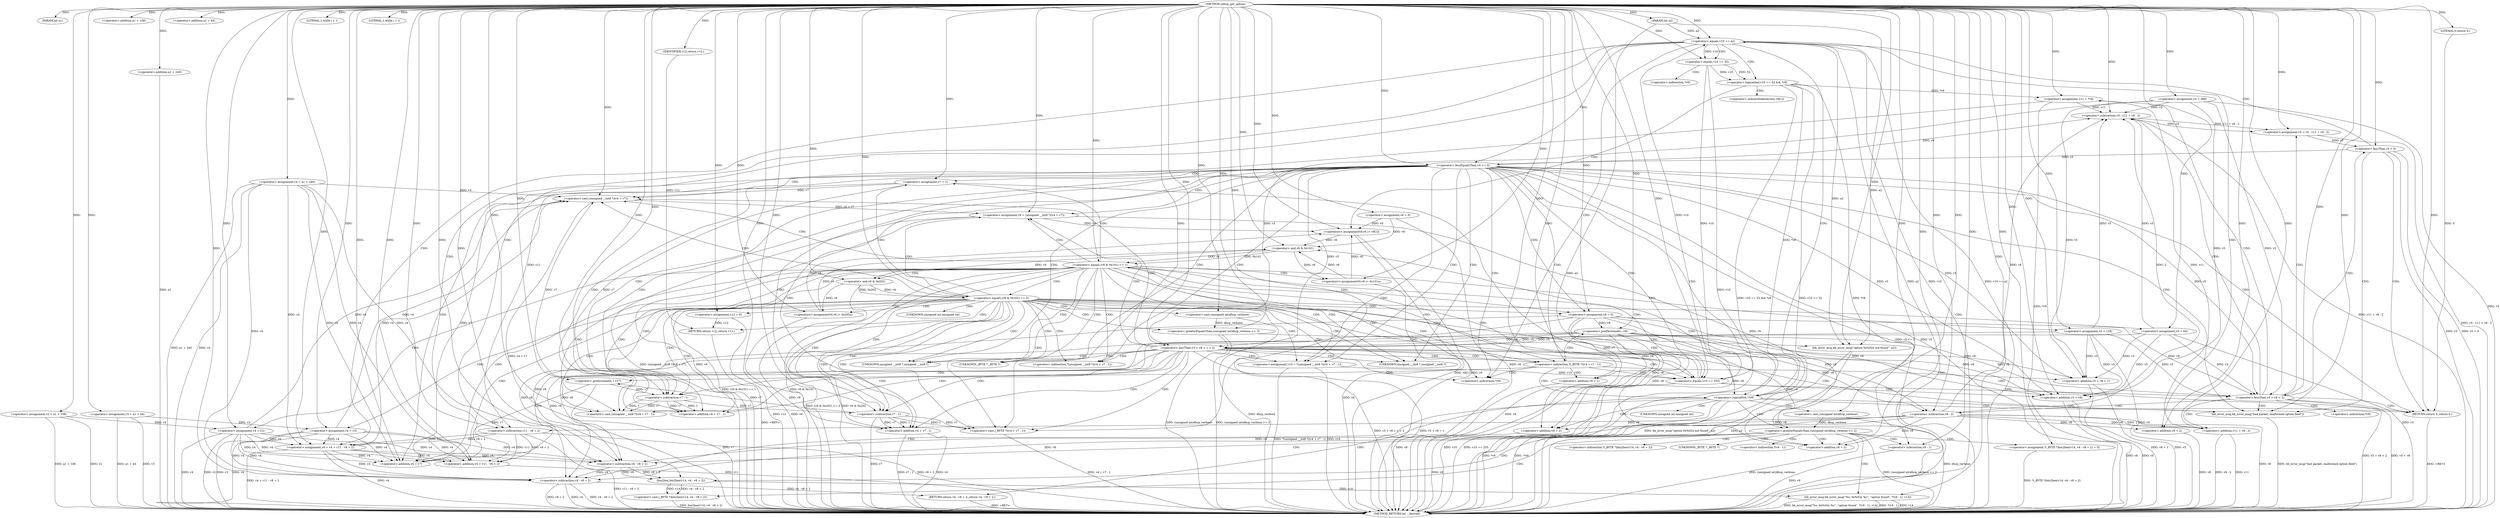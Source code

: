 digraph udhcp_get_option {  
"1000113" [label = "(METHOD,udhcp_get_option)" ]
"1000354" [label = "(METHOD_RETURN,int __fastcall)" ]
"1000114" [label = "(PARAM,int a1)" ]
"1000115" [label = "(PARAM,int a2)" ]
"1000129" [label = "(<operator>.assignment,v2 = a1 + 108)" ]
"1000131" [label = "(<operator>.addition,a1 + 108)" ]
"1000134" [label = "(<operator>.assignment,v3 = a1 + 44)" ]
"1000136" [label = "(<operator>.addition,a1 + 44)" ]
"1000139" [label = "(<operator>.assignment,v4 = a1 + 240)" ]
"1000141" [label = "(<operator>.addition,a1 + 240)" ]
"1000144" [label = "(<operator>.assignment,v5 = 388)" ]
"1000147" [label = "(<operator>.assignment,v6 = 0)" ]
"1000151" [label = "(LITERAL,1,while ( 1 ))" ]
"1000153" [label = "(<operator>.assignment,v7 = 1)" ]
"1000156" [label = "(<operator>.assignment,v8 = 0)" ]
"1000160" [label = "(LITERAL,1,while ( 1 ))" ]
"1000162" [label = "(<operator>.assignment,v9 = (unsigned __int8 *)(v4 + v7))" ]
"1000164" [label = "(<operator>.cast,(unsigned __int8 *)(v4 + v7))" ]
"1000166" [label = "(<operator>.addition,v4 + v7)" ]
"1000169" [label = "(<operator>.assignment,v10 = *(unsigned __int8 *)(v4 + v7 - 1))" ]
"1000172" [label = "(<operator>.cast,(unsigned __int8 *)(v4 + v7 - 1))" ]
"1000174" [label = "(<operator>.addition,v4 + v7 - 1)" ]
"1000176" [label = "(<operator>.subtraction,v7 - 1)" ]
"1000181" [label = "(<operator>.cast,(_BYTE *)(v4 + v7 - 1))" ]
"1000183" [label = "(<operator>.addition,v4 + v7 - 1)" ]
"1000185" [label = "(<operator>.subtraction,v7 - 1)" ]
"1000189" [label = "(<operator>.preDecrement,--v8)" ]
"1000191" [label = "(<operator>.preIncrement,++v7)" ]
"1000194" [label = "(<operator>.lessThan,v5 + v8 + 1 < 2)" ]
"1000195" [label = "(<operator>.addition,v5 + v8 + 1)" ]
"1000197" [label = "(<operator>.addition,v8 + 1)" ]
"1000203" [label = "(<operator>.equals,v10 == 255)" ]
"1000208" [label = "(<operator>.equals,(v6 & 0x101) == 1)" ]
"1000209" [label = "(<operator>.and,v6 & 0x101)" ]
"1000214" [label = "(<operators>.assignmentOr,v6 |= 0x101u)" ]
"1000217" [label = "(<operator>.assignment,v5 = 128)" ]
"1000220" [label = "(<operator>.assignment,v4 = v2)" ]
"1000225" [label = "(<operator>.equals,(v6 & 0x202) == 2)" ]
"1000226" [label = "(<operator>.and,v6 & 0x202)" ]
"1000231" [label = "(<operators>.assignmentOr,v6 |= 0x202u)" ]
"1000234" [label = "(<operator>.assignment,v5 = 64)" ]
"1000237" [label = "(<operator>.assignment,v4 = v3)" ]
"1000241" [label = "(<operator>.assignment,v12 = 0)" ]
"1000245" [label = "(<operator>.greaterEqualsThan,(unsigned int)dhcp_verbose >= 3)" ]
"1000246" [label = "(<operator>.cast,(unsigned int)dhcp_verbose)" ]
"1000250" [label = "(bb_error_msg,bb_error_msg(\"option 0x%02x not found\", a2))" ]
"1000253" [label = "(RETURN,return v12;,return v12;)" ]
"1000254" [label = "(IDENTIFIER,v12,return v12;)" ]
"1000256" [label = "(<operator>.lessThan,v5 + v8 < 2)" ]
"1000257" [label = "(<operator>.addition,v5 + v8)" ]
"1000262" [label = "(<operator>.assignment,v11 = *v9)" ]
"1000266" [label = "(<operator>.assignment,v5 = v5 - v11 + v8 - 2)" ]
"1000268" [label = "(<operator>.subtraction,v5 - v11 + v8 - 2)" ]
"1000270" [label = "(<operator>.addition,v11 + v8 - 2)" ]
"1000272" [label = "(<operator>.subtraction,v8 - 2)" ]
"1000276" [label = "(<operator>.lessThan,v5 < 0)" ]
"1000281" [label = "(<operator>.equals,v10 == a2)" ]
"1000286" [label = "(<operator>.logicalAnd,v10 == 52 && *v9)" ]
"1000287" [label = "(<operator>.equals,v10 == 52)" ]
"1000292" [label = "(<operators>.assignmentOr,v6 |= v9[1])" ]
"1000297" [label = "(<operator>.assignment,v4 = v4 + v11 - v8 + 2)" ]
"1000299" [label = "(<operator>.addition,v4 + v11 - v8 + 2)" ]
"1000301" [label = "(<operator>.subtraction,v11 - v8 + 2)" ]
"1000303" [label = "(<operator>.addition,v8 + 2)" ]
"1000307" [label = "(<operator>.lessEqualsThan,v5 <= 0)" ]
"1000312" [label = "(<operator>.logicalNot,!*v9)" ]
"1000317" [label = "(bb_error_msg,bb_error_msg(\"bad packet, malformed option field\"))" ]
"1000319" [label = "(RETURN,return 0;,return 0;)" ]
"1000320" [label = "(LITERAL,0,return 0;)" ]
"1000322" [label = "(<operator>.greaterEqualsThan,(unsigned int)dhcp_verbose >= 2)" ]
"1000323" [label = "(<operator>.cast,(unsigned int)dhcp_verbose)" ]
"1000328" [label = "(<operator>.assignment,*(_BYTE *)bin2hex(v14, v4 - v8 + 2) = 0)" ]
"1000330" [label = "(<operator>.cast,(_BYTE *)bin2hex(v14, v4 - v8 + 2))" ]
"1000332" [label = "(bin2hex,bin2hex(v14, v4 - v8 + 2))" ]
"1000334" [label = "(<operator>.subtraction,v4 - v8 + 2)" ]
"1000336" [label = "(<operator>.addition,v8 + 2)" ]
"1000340" [label = "(bb_error_msg,bb_error_msg(\"%s: 0x%02x %s\", \"option found\", *(v9 - 1), v14))" ]
"1000344" [label = "(<operator>.subtraction,v9 - 1)" ]
"1000348" [label = "(RETURN,return v4 - v8 + 2;,return v4 - v8 + 2;)" ]
"1000349" [label = "(<operator>.subtraction,v4 - v8 + 2)" ]
"1000351" [label = "(<operator>.addition,v8 + 2)" ]
"1000165" [label = "(UNKNOWN,unsigned __int8 *,unsigned __int8 *)" ]
"1000171" [label = "(<operator>.indirection,*(unsigned __int8 *)(v4 + v7 - 1))" ]
"1000173" [label = "(UNKNOWN,unsigned __int8 *,unsigned __int8 *)" ]
"1000180" [label = "(<operator>.indirection,*(_BYTE *)(v4 + v7 - 1))" ]
"1000182" [label = "(UNKNOWN,_BYTE *,_BYTE *)" ]
"1000247" [label = "(UNKNOWN,unsigned int,unsigned int)" ]
"1000264" [label = "(<operator>.indirection,*v9)" ]
"1000290" [label = "(<operator>.indirection,*v9)" ]
"1000294" [label = "(<operator>.indirectIndexAccess,v9[1])" ]
"1000313" [label = "(<operator>.indirection,*v9)" ]
"1000324" [label = "(UNKNOWN,unsigned int,unsigned int)" ]
"1000329" [label = "(<operator>.indirection,*(_BYTE *)bin2hex(v14, v4 - v8 + 2))" ]
"1000331" [label = "(UNKNOWN,_BYTE *,_BYTE *)" ]
"1000343" [label = "(<operator>.indirection,*(v9 - 1))" ]
  "1000319" -> "1000354"  [ label = "DDG: <RET>"] 
  "1000253" -> "1000354"  [ label = "DDG: <RET>"] 
  "1000348" -> "1000354"  [ label = "DDG: <RET>"] 
  "1000129" -> "1000354"  [ label = "DDG: a1 + 108"] 
  "1000292" -> "1000354"  [ label = "DDG: v9[1]"] 
  "1000162" -> "1000354"  [ label = "DDG: (unsigned __int8 *)(v4 + v7)"] 
  "1000134" -> "1000354"  [ label = "DDG: a1 + 44"] 
  "1000217" -> "1000354"  [ label = "DDG: v5"] 
  "1000194" -> "1000354"  [ label = "DDG: v5 + v8 + 1 < 2"] 
  "1000307" -> "1000354"  [ label = "DDG: v5 <= 0"] 
  "1000322" -> "1000354"  [ label = "DDG: (unsigned int)dhcp_verbose >= 2"] 
  "1000203" -> "1000354"  [ label = "DDG: v10 == 255"] 
  "1000162" -> "1000354"  [ label = "DDG: v9"] 
  "1000351" -> "1000354"  [ label = "DDG: v8"] 
  "1000323" -> "1000354"  [ label = "DDG: dhcp_verbose"] 
  "1000237" -> "1000354"  [ label = "DDG: v3"] 
  "1000164" -> "1000354"  [ label = "DDG: v4 + v7"] 
  "1000257" -> "1000354"  [ label = "DDG: v8"] 
  "1000307" -> "1000354"  [ label = "DDG: v5"] 
  "1000141" -> "1000354"  [ label = "DDG: a1"] 
  "1000183" -> "1000354"  [ label = "DDG: v4"] 
  "1000349" -> "1000354"  [ label = "DDG: v8 + 2"] 
  "1000257" -> "1000354"  [ label = "DDG: v5"] 
  "1000322" -> "1000354"  [ label = "DDG: (unsigned int)dhcp_verbose"] 
  "1000245" -> "1000354"  [ label = "DDG: (unsigned int)dhcp_verbose"] 
  "1000156" -> "1000354"  [ label = "DDG: v8"] 
  "1000312" -> "1000354"  [ label = "DDG: *v9"] 
  "1000286" -> "1000354"  [ label = "DDG: *v9"] 
  "1000220" -> "1000354"  [ label = "DDG: v4"] 
  "1000256" -> "1000354"  [ label = "DDG: v5 + v8 < 2"] 
  "1000297" -> "1000354"  [ label = "DDG: v4"] 
  "1000129" -> "1000354"  [ label = "DDG: v2"] 
  "1000270" -> "1000354"  [ label = "DDG: v8 - 2"] 
  "1000281" -> "1000354"  [ label = "DDG: a2"] 
  "1000299" -> "1000354"  [ label = "DDG: v11 - v8 + 2"] 
  "1000268" -> "1000354"  [ label = "DDG: v11 + v8 - 2"] 
  "1000225" -> "1000354"  [ label = "DDG: v6 & 0x202"] 
  "1000301" -> "1000354"  [ label = "DDG: v11"] 
  "1000250" -> "1000354"  [ label = "DDG: bb_error_msg(\"option 0x%02x not found\", a2)"] 
  "1000266" -> "1000354"  [ label = "DDG: v5 - v11 + v8 - 2"] 
  "1000181" -> "1000354"  [ label = "DDG: v4 + v7 - 1"] 
  "1000226" -> "1000354"  [ label = "DDG: v6"] 
  "1000344" -> "1000354"  [ label = "DDG: v9"] 
  "1000203" -> "1000354"  [ label = "DDG: v10"] 
  "1000147" -> "1000354"  [ label = "DDG: v6"] 
  "1000281" -> "1000354"  [ label = "DDG: v10"] 
  "1000214" -> "1000354"  [ label = "DDG: v6"] 
  "1000276" -> "1000354"  [ label = "DDG: v5"] 
  "1000115" -> "1000354"  [ label = "DDG: a2"] 
  "1000270" -> "1000354"  [ label = "DDG: v11"] 
  "1000303" -> "1000354"  [ label = "DDG: v8"] 
  "1000349" -> "1000354"  [ label = "DDG: v4"] 
  "1000292" -> "1000354"  [ label = "DDG: v6"] 
  "1000287" -> "1000354"  [ label = "DDG: v10"] 
  "1000231" -> "1000354"  [ label = "DDG: v6"] 
  "1000183" -> "1000354"  [ label = "DDG: v7 - 1"] 
  "1000220" -> "1000354"  [ label = "DDG: v2"] 
  "1000246" -> "1000354"  [ label = "DDG: dhcp_verbose"] 
  "1000340" -> "1000354"  [ label = "DDG: *(v9 - 1)"] 
  "1000169" -> "1000354"  [ label = "DDG: v10"] 
  "1000286" -> "1000354"  [ label = "DDG: v10 == 52 && *v9"] 
  "1000301" -> "1000354"  [ label = "DDG: v8 + 2"] 
  "1000250" -> "1000354"  [ label = "DDG: a2"] 
  "1000225" -> "1000354"  [ label = "DDG: (v6 & 0x202) == 2"] 
  "1000286" -> "1000354"  [ label = "DDG: v10 == 52"] 
  "1000197" -> "1000354"  [ label = "DDG: v8"] 
  "1000317" -> "1000354"  [ label = "DDG: bb_error_msg(\"bad packet, malformed option field\")"] 
  "1000330" -> "1000354"  [ label = "DDG: bin2hex(v14, v4 - v8 + 2)"] 
  "1000349" -> "1000354"  [ label = "DDG: v4 - v8 + 2"] 
  "1000208" -> "1000354"  [ label = "DDG: v6 & 0x101"] 
  "1000208" -> "1000354"  [ label = "DDG: (v6 & 0x101) == 1"] 
  "1000256" -> "1000354"  [ label = "DDG: v5 + v8"] 
  "1000169" -> "1000354"  [ label = "DDG: *(unsigned __int8 *)(v4 + v7 - 1)"] 
  "1000281" -> "1000354"  [ label = "DDG: v10 == a2"] 
  "1000134" -> "1000354"  [ label = "DDG: v3"] 
  "1000139" -> "1000354"  [ label = "DDG: a1 + 240"] 
  "1000191" -> "1000354"  [ label = "DDG: v7"] 
  "1000328" -> "1000354"  [ label = "DDG: *(_BYTE *)bin2hex(v14, v4 - v8 + 2)"] 
  "1000272" -> "1000354"  [ label = "DDG: v8"] 
  "1000241" -> "1000354"  [ label = "DDG: v12"] 
  "1000195" -> "1000354"  [ label = "DDG: v5"] 
  "1000297" -> "1000354"  [ label = "DDG: v4 + v11 - v8 + 2"] 
  "1000340" -> "1000354"  [ label = "DDG: v14"] 
  "1000139" -> "1000354"  [ label = "DDG: v4"] 
  "1000262" -> "1000354"  [ label = "DDG: *v9"] 
  "1000144" -> "1000354"  [ label = "DDG: v5"] 
  "1000237" -> "1000354"  [ label = "DDG: v4"] 
  "1000340" -> "1000354"  [ label = "DDG: bb_error_msg(\"%s: 0x%02x %s\", \"option found\", *(v9 - 1), v14)"] 
  "1000194" -> "1000354"  [ label = "DDG: v5 + v8 + 1"] 
  "1000276" -> "1000354"  [ label = "DDG: v5 < 0"] 
  "1000195" -> "1000354"  [ label = "DDG: v8 + 1"] 
  "1000153" -> "1000354"  [ label = "DDG: v7"] 
  "1000245" -> "1000354"  [ label = "DDG: (unsigned int)dhcp_verbose >= 3"] 
  "1000312" -> "1000354"  [ label = "DDG: !*v9"] 
  "1000234" -> "1000354"  [ label = "DDG: v5"] 
  "1000185" -> "1000354"  [ label = "DDG: v7"] 
  "1000113" -> "1000114"  [ label = "DDG: "] 
  "1000113" -> "1000115"  [ label = "DDG: "] 
  "1000113" -> "1000129"  [ label = "DDG: "] 
  "1000113" -> "1000131"  [ label = "DDG: "] 
  "1000113" -> "1000134"  [ label = "DDG: "] 
  "1000113" -> "1000136"  [ label = "DDG: "] 
  "1000113" -> "1000139"  [ label = "DDG: "] 
  "1000113" -> "1000141"  [ label = "DDG: "] 
  "1000113" -> "1000144"  [ label = "DDG: "] 
  "1000113" -> "1000147"  [ label = "DDG: "] 
  "1000113" -> "1000151"  [ label = "DDG: "] 
  "1000113" -> "1000153"  [ label = "DDG: "] 
  "1000113" -> "1000156"  [ label = "DDG: "] 
  "1000113" -> "1000160"  [ label = "DDG: "] 
  "1000164" -> "1000162"  [ label = "DDG: v4 + v7"] 
  "1000113" -> "1000162"  [ label = "DDG: "] 
  "1000220" -> "1000164"  [ label = "DDG: v4"] 
  "1000297" -> "1000164"  [ label = "DDG: v4"] 
  "1000139" -> "1000164"  [ label = "DDG: v4"] 
  "1000237" -> "1000164"  [ label = "DDG: v4"] 
  "1000113" -> "1000164"  [ label = "DDG: "] 
  "1000191" -> "1000164"  [ label = "DDG: v7"] 
  "1000153" -> "1000164"  [ label = "DDG: v7"] 
  "1000220" -> "1000166"  [ label = "DDG: v4"] 
  "1000297" -> "1000166"  [ label = "DDG: v4"] 
  "1000139" -> "1000166"  [ label = "DDG: v4"] 
  "1000237" -> "1000166"  [ label = "DDG: v4"] 
  "1000113" -> "1000166"  [ label = "DDG: "] 
  "1000191" -> "1000166"  [ label = "DDG: v7"] 
  "1000153" -> "1000166"  [ label = "DDG: v7"] 
  "1000113" -> "1000169"  [ label = "DDG: "] 
  "1000113" -> "1000172"  [ label = "DDG: "] 
  "1000176" -> "1000172"  [ label = "DDG: v7"] 
  "1000176" -> "1000172"  [ label = "DDG: 1"] 
  "1000113" -> "1000174"  [ label = "DDG: "] 
  "1000176" -> "1000174"  [ label = "DDG: v7"] 
  "1000176" -> "1000174"  [ label = "DDG: 1"] 
  "1000113" -> "1000176"  [ label = "DDG: "] 
  "1000191" -> "1000176"  [ label = "DDG: v7"] 
  "1000153" -> "1000176"  [ label = "DDG: v7"] 
  "1000113" -> "1000181"  [ label = "DDG: "] 
  "1000185" -> "1000181"  [ label = "DDG: v7"] 
  "1000185" -> "1000181"  [ label = "DDG: 1"] 
  "1000113" -> "1000183"  [ label = "DDG: "] 
  "1000185" -> "1000183"  [ label = "DDG: v7"] 
  "1000185" -> "1000183"  [ label = "DDG: 1"] 
  "1000176" -> "1000185"  [ label = "DDG: v7"] 
  "1000113" -> "1000185"  [ label = "DDG: "] 
  "1000156" -> "1000189"  [ label = "DDG: v8"] 
  "1000113" -> "1000189"  [ label = "DDG: "] 
  "1000185" -> "1000191"  [ label = "DDG: v7"] 
  "1000113" -> "1000191"  [ label = "DDG: "] 
  "1000217" -> "1000194"  [ label = "DDG: v5"] 
  "1000307" -> "1000194"  [ label = "DDG: v5"] 
  "1000144" -> "1000194"  [ label = "DDG: v5"] 
  "1000234" -> "1000194"  [ label = "DDG: v5"] 
  "1000113" -> "1000194"  [ label = "DDG: "] 
  "1000189" -> "1000194"  [ label = "DDG: v8"] 
  "1000217" -> "1000195"  [ label = "DDG: v5"] 
  "1000307" -> "1000195"  [ label = "DDG: v5"] 
  "1000144" -> "1000195"  [ label = "DDG: v5"] 
  "1000234" -> "1000195"  [ label = "DDG: v5"] 
  "1000113" -> "1000195"  [ label = "DDG: "] 
  "1000189" -> "1000195"  [ label = "DDG: v8"] 
  "1000189" -> "1000197"  [ label = "DDG: v8"] 
  "1000113" -> "1000197"  [ label = "DDG: "] 
  "1000287" -> "1000203"  [ label = "DDG: v10"] 
  "1000169" -> "1000203"  [ label = "DDG: v10"] 
  "1000113" -> "1000203"  [ label = "DDG: "] 
  "1000209" -> "1000208"  [ label = "DDG: v6"] 
  "1000209" -> "1000208"  [ label = "DDG: 0x101"] 
  "1000147" -> "1000209"  [ label = "DDG: v6"] 
  "1000214" -> "1000209"  [ label = "DDG: v6"] 
  "1000292" -> "1000209"  [ label = "DDG: v6"] 
  "1000231" -> "1000209"  [ label = "DDG: v6"] 
  "1000113" -> "1000209"  [ label = "DDG: "] 
  "1000113" -> "1000208"  [ label = "DDG: "] 
  "1000113" -> "1000214"  [ label = "DDG: "] 
  "1000209" -> "1000214"  [ label = "DDG: v6"] 
  "1000113" -> "1000217"  [ label = "DDG: "] 
  "1000129" -> "1000220"  [ label = "DDG: v2"] 
  "1000113" -> "1000220"  [ label = "DDG: "] 
  "1000226" -> "1000225"  [ label = "DDG: v6"] 
  "1000226" -> "1000225"  [ label = "DDG: 0x202"] 
  "1000209" -> "1000226"  [ label = "DDG: v6"] 
  "1000113" -> "1000226"  [ label = "DDG: "] 
  "1000113" -> "1000225"  [ label = "DDG: "] 
  "1000113" -> "1000231"  [ label = "DDG: "] 
  "1000226" -> "1000231"  [ label = "DDG: v6"] 
  "1000113" -> "1000234"  [ label = "DDG: "] 
  "1000134" -> "1000237"  [ label = "DDG: v3"] 
  "1000113" -> "1000237"  [ label = "DDG: "] 
  "1000113" -> "1000241"  [ label = "DDG: "] 
  "1000246" -> "1000245"  [ label = "DDG: dhcp_verbose"] 
  "1000113" -> "1000246"  [ label = "DDG: "] 
  "1000113" -> "1000245"  [ label = "DDG: "] 
  "1000113" -> "1000250"  [ label = "DDG: "] 
  "1000281" -> "1000250"  [ label = "DDG: a2"] 
  "1000115" -> "1000250"  [ label = "DDG: a2"] 
  "1000254" -> "1000253"  [ label = "DDG: v12"] 
  "1000241" -> "1000253"  [ label = "DDG: v12"] 
  "1000113" -> "1000254"  [ label = "DDG: "] 
  "1000217" -> "1000256"  [ label = "DDG: v5"] 
  "1000307" -> "1000256"  [ label = "DDG: v5"] 
  "1000144" -> "1000256"  [ label = "DDG: v5"] 
  "1000234" -> "1000256"  [ label = "DDG: v5"] 
  "1000113" -> "1000256"  [ label = "DDG: "] 
  "1000156" -> "1000256"  [ label = "DDG: v8"] 
  "1000189" -> "1000256"  [ label = "DDG: v8"] 
  "1000217" -> "1000257"  [ label = "DDG: v5"] 
  "1000307" -> "1000257"  [ label = "DDG: v5"] 
  "1000144" -> "1000257"  [ label = "DDG: v5"] 
  "1000234" -> "1000257"  [ label = "DDG: v5"] 
  "1000113" -> "1000257"  [ label = "DDG: "] 
  "1000156" -> "1000257"  [ label = "DDG: v8"] 
  "1000189" -> "1000257"  [ label = "DDG: v8"] 
  "1000286" -> "1000262"  [ label = "DDG: *v9"] 
  "1000113" -> "1000262"  [ label = "DDG: "] 
  "1000268" -> "1000266"  [ label = "DDG: v5"] 
  "1000268" -> "1000266"  [ label = "DDG: v11 + v8 - 2"] 
  "1000113" -> "1000266"  [ label = "DDG: "] 
  "1000113" -> "1000268"  [ label = "DDG: "] 
  "1000217" -> "1000268"  [ label = "DDG: v5"] 
  "1000307" -> "1000268"  [ label = "DDG: v5"] 
  "1000144" -> "1000268"  [ label = "DDG: v5"] 
  "1000234" -> "1000268"  [ label = "DDG: v5"] 
  "1000262" -> "1000268"  [ label = "DDG: v11"] 
  "1000272" -> "1000268"  [ label = "DDG: v8"] 
  "1000272" -> "1000268"  [ label = "DDG: 2"] 
  "1000262" -> "1000270"  [ label = "DDG: v11"] 
  "1000113" -> "1000270"  [ label = "DDG: "] 
  "1000272" -> "1000270"  [ label = "DDG: v8"] 
  "1000272" -> "1000270"  [ label = "DDG: 2"] 
  "1000113" -> "1000272"  [ label = "DDG: "] 
  "1000156" -> "1000272"  [ label = "DDG: v8"] 
  "1000189" -> "1000272"  [ label = "DDG: v8"] 
  "1000266" -> "1000276"  [ label = "DDG: v5"] 
  "1000113" -> "1000276"  [ label = "DDG: "] 
  "1000203" -> "1000281"  [ label = "DDG: v10"] 
  "1000113" -> "1000281"  [ label = "DDG: "] 
  "1000115" -> "1000281"  [ label = "DDG: a2"] 
  "1000287" -> "1000286"  [ label = "DDG: v10"] 
  "1000287" -> "1000286"  [ label = "DDG: 52"] 
  "1000281" -> "1000287"  [ label = "DDG: v10"] 
  "1000113" -> "1000287"  [ label = "DDG: "] 
  "1000162" -> "1000292"  [ label = "DDG: v9"] 
  "1000147" -> "1000292"  [ label = "DDG: v6"] 
  "1000214" -> "1000292"  [ label = "DDG: v6"] 
  "1000231" -> "1000292"  [ label = "DDG: v6"] 
  "1000113" -> "1000292"  [ label = "DDG: "] 
  "1000220" -> "1000297"  [ label = "DDG: v4"] 
  "1000139" -> "1000297"  [ label = "DDG: v4"] 
  "1000237" -> "1000297"  [ label = "DDG: v4"] 
  "1000113" -> "1000297"  [ label = "DDG: "] 
  "1000301" -> "1000297"  [ label = "DDG: v11"] 
  "1000301" -> "1000297"  [ label = "DDG: v8 + 2"] 
  "1000220" -> "1000299"  [ label = "DDG: v4"] 
  "1000297" -> "1000299"  [ label = "DDG: v4"] 
  "1000139" -> "1000299"  [ label = "DDG: v4"] 
  "1000237" -> "1000299"  [ label = "DDG: v4"] 
  "1000113" -> "1000299"  [ label = "DDG: "] 
  "1000301" -> "1000299"  [ label = "DDG: v11"] 
  "1000301" -> "1000299"  [ label = "DDG: v8 + 2"] 
  "1000113" -> "1000301"  [ label = "DDG: "] 
  "1000262" -> "1000301"  [ label = "DDG: v11"] 
  "1000272" -> "1000301"  [ label = "DDG: v8"] 
  "1000272" -> "1000303"  [ label = "DDG: v8"] 
  "1000113" -> "1000303"  [ label = "DDG: "] 
  "1000276" -> "1000307"  [ label = "DDG: v5"] 
  "1000113" -> "1000307"  [ label = "DDG: "] 
  "1000286" -> "1000312"  [ label = "DDG: *v9"] 
  "1000113" -> "1000317"  [ label = "DDG: "] 
  "1000320" -> "1000319"  [ label = "DDG: 0"] 
  "1000113" -> "1000319"  [ label = "DDG: "] 
  "1000113" -> "1000320"  [ label = "DDG: "] 
  "1000323" -> "1000322"  [ label = "DDG: dhcp_verbose"] 
  "1000113" -> "1000323"  [ label = "DDG: "] 
  "1000113" -> "1000322"  [ label = "DDG: "] 
  "1000113" -> "1000328"  [ label = "DDG: "] 
  "1000332" -> "1000330"  [ label = "DDG: v14"] 
  "1000332" -> "1000330"  [ label = "DDG: v4 - v8 + 2"] 
  "1000113" -> "1000332"  [ label = "DDG: "] 
  "1000334" -> "1000332"  [ label = "DDG: v4"] 
  "1000334" -> "1000332"  [ label = "DDG: v8 + 2"] 
  "1000220" -> "1000334"  [ label = "DDG: v4"] 
  "1000297" -> "1000334"  [ label = "DDG: v4"] 
  "1000139" -> "1000334"  [ label = "DDG: v4"] 
  "1000237" -> "1000334"  [ label = "DDG: v4"] 
  "1000113" -> "1000334"  [ label = "DDG: "] 
  "1000156" -> "1000334"  [ label = "DDG: v8"] 
  "1000272" -> "1000334"  [ label = "DDG: v8"] 
  "1000189" -> "1000334"  [ label = "DDG: v8"] 
  "1000156" -> "1000336"  [ label = "DDG: v8"] 
  "1000272" -> "1000336"  [ label = "DDG: v8"] 
  "1000113" -> "1000336"  [ label = "DDG: "] 
  "1000189" -> "1000336"  [ label = "DDG: v8"] 
  "1000113" -> "1000340"  [ label = "DDG: "] 
  "1000162" -> "1000344"  [ label = "DDG: v9"] 
  "1000113" -> "1000344"  [ label = "DDG: "] 
  "1000332" -> "1000340"  [ label = "DDG: v14"] 
  "1000349" -> "1000348"  [ label = "DDG: v4 - v8 + 2"] 
  "1000334" -> "1000349"  [ label = "DDG: v4"] 
  "1000220" -> "1000349"  [ label = "DDG: v4"] 
  "1000297" -> "1000349"  [ label = "DDG: v4"] 
  "1000139" -> "1000349"  [ label = "DDG: v4"] 
  "1000237" -> "1000349"  [ label = "DDG: v4"] 
  "1000113" -> "1000349"  [ label = "DDG: "] 
  "1000156" -> "1000349"  [ label = "DDG: v8"] 
  "1000272" -> "1000349"  [ label = "DDG: v8"] 
  "1000189" -> "1000349"  [ label = "DDG: v8"] 
  "1000156" -> "1000351"  [ label = "DDG: v8"] 
  "1000272" -> "1000351"  [ label = "DDG: v8"] 
  "1000113" -> "1000351"  [ label = "DDG: "] 
  "1000189" -> "1000351"  [ label = "DDG: v8"] 
  "1000180" -> "1000191"  [ label = "CDG: "] 
  "1000180" -> "1000189"  [ label = "CDG: "] 
  "1000180" -> "1000197"  [ label = "CDG: "] 
  "1000180" -> "1000195"  [ label = "CDG: "] 
  "1000180" -> "1000194"  [ label = "CDG: "] 
  "1000180" -> "1000203"  [ label = "CDG: "] 
  "1000180" -> "1000313"  [ label = "CDG: "] 
  "1000180" -> "1000312"  [ label = "CDG: "] 
  "1000194" -> "1000319"  [ label = "CDG: "] 
  "1000194" -> "1000317"  [ label = "CDG: "] 
  "1000194" -> "1000176"  [ label = "CDG: "] 
  "1000194" -> "1000174"  [ label = "CDG: "] 
  "1000194" -> "1000173"  [ label = "CDG: "] 
  "1000194" -> "1000172"  [ label = "CDG: "] 
  "1000194" -> "1000171"  [ label = "CDG: "] 
  "1000194" -> "1000169"  [ label = "CDG: "] 
  "1000194" -> "1000166"  [ label = "CDG: "] 
  "1000194" -> "1000165"  [ label = "CDG: "] 
  "1000194" -> "1000164"  [ label = "CDG: "] 
  "1000194" -> "1000162"  [ label = "CDG: "] 
  "1000194" -> "1000185"  [ label = "CDG: "] 
  "1000194" -> "1000183"  [ label = "CDG: "] 
  "1000194" -> "1000182"  [ label = "CDG: "] 
  "1000194" -> "1000181"  [ label = "CDG: "] 
  "1000194" -> "1000180"  [ label = "CDG: "] 
  "1000194" -> "1000203"  [ label = "CDG: "] 
  "1000203" -> "1000208"  [ label = "CDG: "] 
  "1000203" -> "1000209"  [ label = "CDG: "] 
  "1000203" -> "1000256"  [ label = "CDG: "] 
  "1000203" -> "1000257"  [ label = "CDG: "] 
  "1000208" -> "1000220"  [ label = "CDG: "] 
  "1000208" -> "1000217"  [ label = "CDG: "] 
  "1000208" -> "1000214"  [ label = "CDG: "] 
  "1000208" -> "1000226"  [ label = "CDG: "] 
  "1000208" -> "1000225"  [ label = "CDG: "] 
  "1000208" -> "1000313"  [ label = "CDG: "] 
  "1000208" -> "1000312"  [ label = "CDG: "] 
  "1000208" -> "1000156"  [ label = "CDG: "] 
  "1000208" -> "1000153"  [ label = "CDG: "] 
  "1000208" -> "1000176"  [ label = "CDG: "] 
  "1000208" -> "1000174"  [ label = "CDG: "] 
  "1000208" -> "1000173"  [ label = "CDG: "] 
  "1000208" -> "1000172"  [ label = "CDG: "] 
  "1000208" -> "1000171"  [ label = "CDG: "] 
  "1000208" -> "1000169"  [ label = "CDG: "] 
  "1000208" -> "1000166"  [ label = "CDG: "] 
  "1000208" -> "1000165"  [ label = "CDG: "] 
  "1000208" -> "1000164"  [ label = "CDG: "] 
  "1000208" -> "1000162"  [ label = "CDG: "] 
  "1000208" -> "1000185"  [ label = "CDG: "] 
  "1000208" -> "1000183"  [ label = "CDG: "] 
  "1000208" -> "1000182"  [ label = "CDG: "] 
  "1000208" -> "1000181"  [ label = "CDG: "] 
  "1000208" -> "1000180"  [ label = "CDG: "] 
  "1000208" -> "1000203"  [ label = "CDG: "] 
  "1000225" -> "1000237"  [ label = "CDG: "] 
  "1000225" -> "1000234"  [ label = "CDG: "] 
  "1000225" -> "1000231"  [ label = "CDG: "] 
  "1000225" -> "1000253"  [ label = "CDG: "] 
  "1000225" -> "1000247"  [ label = "CDG: "] 
  "1000225" -> "1000246"  [ label = "CDG: "] 
  "1000225" -> "1000245"  [ label = "CDG: "] 
  "1000225" -> "1000241"  [ label = "CDG: "] 
  "1000225" -> "1000313"  [ label = "CDG: "] 
  "1000225" -> "1000312"  [ label = "CDG: "] 
  "1000225" -> "1000156"  [ label = "CDG: "] 
  "1000225" -> "1000153"  [ label = "CDG: "] 
  "1000225" -> "1000176"  [ label = "CDG: "] 
  "1000225" -> "1000174"  [ label = "CDG: "] 
  "1000225" -> "1000173"  [ label = "CDG: "] 
  "1000225" -> "1000172"  [ label = "CDG: "] 
  "1000225" -> "1000171"  [ label = "CDG: "] 
  "1000225" -> "1000169"  [ label = "CDG: "] 
  "1000225" -> "1000166"  [ label = "CDG: "] 
  "1000225" -> "1000165"  [ label = "CDG: "] 
  "1000225" -> "1000164"  [ label = "CDG: "] 
  "1000225" -> "1000162"  [ label = "CDG: "] 
  "1000225" -> "1000185"  [ label = "CDG: "] 
  "1000225" -> "1000183"  [ label = "CDG: "] 
  "1000225" -> "1000182"  [ label = "CDG: "] 
  "1000225" -> "1000181"  [ label = "CDG: "] 
  "1000225" -> "1000180"  [ label = "CDG: "] 
  "1000225" -> "1000203"  [ label = "CDG: "] 
  "1000245" -> "1000250"  [ label = "CDG: "] 
  "1000256" -> "1000272"  [ label = "CDG: "] 
  "1000256" -> "1000270"  [ label = "CDG: "] 
  "1000256" -> "1000268"  [ label = "CDG: "] 
  "1000256" -> "1000266"  [ label = "CDG: "] 
  "1000256" -> "1000264"  [ label = "CDG: "] 
  "1000256" -> "1000262"  [ label = "CDG: "] 
  "1000256" -> "1000276"  [ label = "CDG: "] 
  "1000256" -> "1000319"  [ label = "CDG: "] 
  "1000256" -> "1000317"  [ label = "CDG: "] 
  "1000276" -> "1000281"  [ label = "CDG: "] 
  "1000276" -> "1000319"  [ label = "CDG: "] 
  "1000276" -> "1000317"  [ label = "CDG: "] 
  "1000281" -> "1000287"  [ label = "CDG: "] 
  "1000281" -> "1000286"  [ label = "CDG: "] 
  "1000281" -> "1000303"  [ label = "CDG: "] 
  "1000281" -> "1000301"  [ label = "CDG: "] 
  "1000281" -> "1000299"  [ label = "CDG: "] 
  "1000281" -> "1000297"  [ label = "CDG: "] 
  "1000281" -> "1000313"  [ label = "CDG: "] 
  "1000281" -> "1000312"  [ label = "CDG: "] 
  "1000281" -> "1000307"  [ label = "CDG: "] 
  "1000286" -> "1000294"  [ label = "CDG: "] 
  "1000286" -> "1000292"  [ label = "CDG: "] 
  "1000287" -> "1000290"  [ label = "CDG: "] 
  "1000307" -> "1000319"  [ label = "CDG: "] 
  "1000307" -> "1000317"  [ label = "CDG: "] 
  "1000307" -> "1000313"  [ label = "CDG: "] 
  "1000307" -> "1000312"  [ label = "CDG: "] 
  "1000307" -> "1000156"  [ label = "CDG: "] 
  "1000307" -> "1000153"  [ label = "CDG: "] 
  "1000307" -> "1000176"  [ label = "CDG: "] 
  "1000307" -> "1000174"  [ label = "CDG: "] 
  "1000307" -> "1000173"  [ label = "CDG: "] 
  "1000307" -> "1000172"  [ label = "CDG: "] 
  "1000307" -> "1000171"  [ label = "CDG: "] 
  "1000307" -> "1000169"  [ label = "CDG: "] 
  "1000307" -> "1000166"  [ label = "CDG: "] 
  "1000307" -> "1000165"  [ label = "CDG: "] 
  "1000307" -> "1000164"  [ label = "CDG: "] 
  "1000307" -> "1000162"  [ label = "CDG: "] 
  "1000307" -> "1000185"  [ label = "CDG: "] 
  "1000307" -> "1000183"  [ label = "CDG: "] 
  "1000307" -> "1000182"  [ label = "CDG: "] 
  "1000307" -> "1000181"  [ label = "CDG: "] 
  "1000307" -> "1000180"  [ label = "CDG: "] 
  "1000307" -> "1000203"  [ label = "CDG: "] 
  "1000312" -> "1000319"  [ label = "CDG: "] 
  "1000312" -> "1000317"  [ label = "CDG: "] 
  "1000312" -> "1000324"  [ label = "CDG: "] 
  "1000312" -> "1000323"  [ label = "CDG: "] 
  "1000312" -> "1000322"  [ label = "CDG: "] 
  "1000312" -> "1000351"  [ label = "CDG: "] 
  "1000312" -> "1000349"  [ label = "CDG: "] 
  "1000312" -> "1000348"  [ label = "CDG: "] 
  "1000322" -> "1000336"  [ label = "CDG: "] 
  "1000322" -> "1000334"  [ label = "CDG: "] 
  "1000322" -> "1000332"  [ label = "CDG: "] 
  "1000322" -> "1000331"  [ label = "CDG: "] 
  "1000322" -> "1000330"  [ label = "CDG: "] 
  "1000322" -> "1000329"  [ label = "CDG: "] 
  "1000322" -> "1000328"  [ label = "CDG: "] 
  "1000322" -> "1000344"  [ label = "CDG: "] 
  "1000322" -> "1000343"  [ label = "CDG: "] 
  "1000322" -> "1000340"  [ label = "CDG: "] 
}
